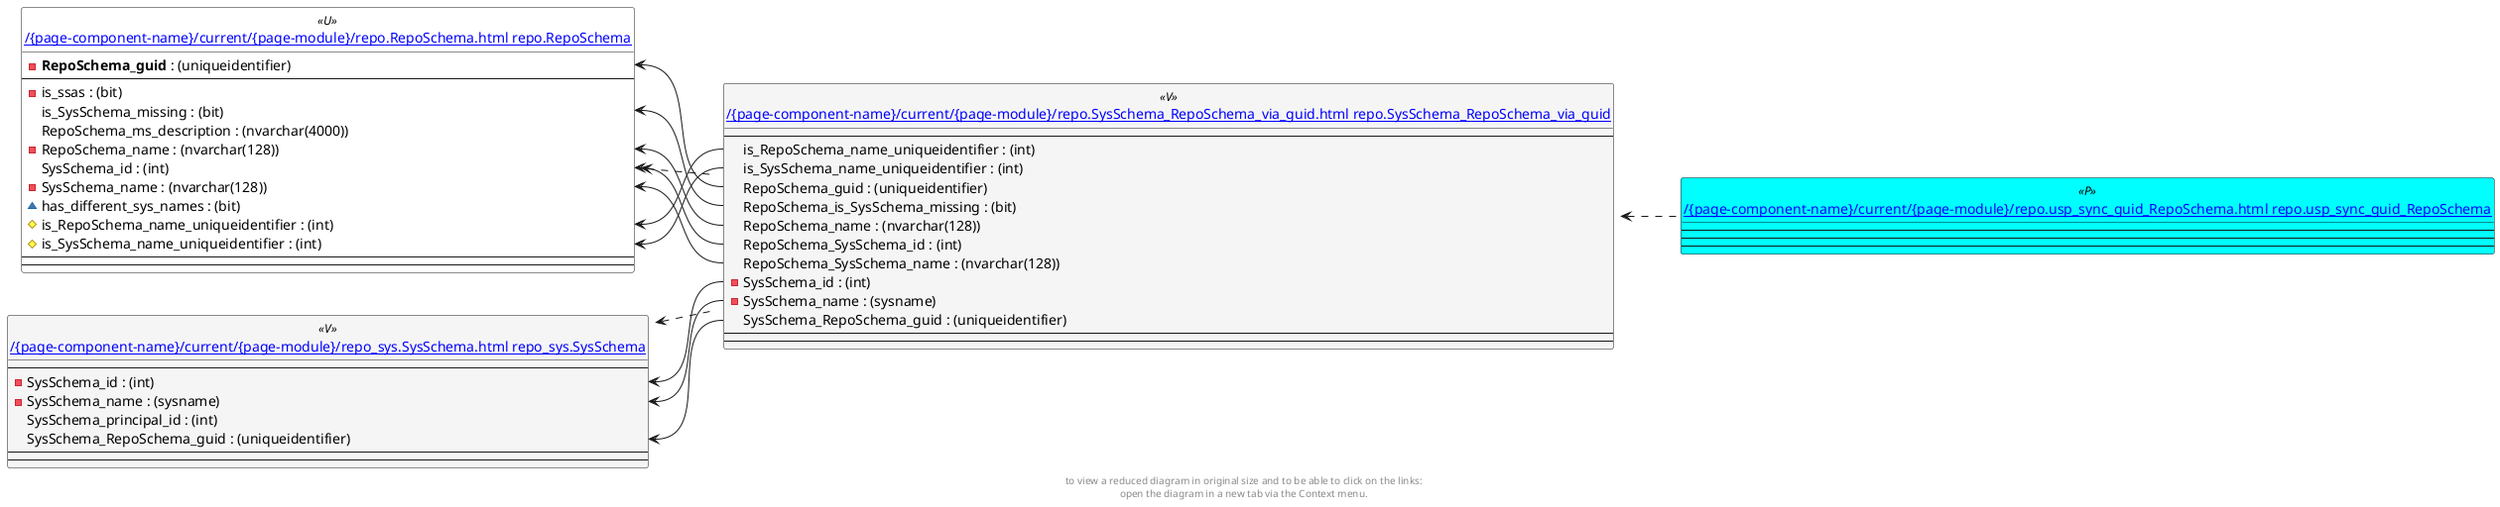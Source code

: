 @startuml
left to right direction
'top to bottom direction
hide circle
'avoide "." issues:
set namespaceSeparator none


skinparam class {
  BackgroundColor White
  BackgroundColor<<FN>> Yellow
  BackgroundColor<<FS>> Yellow
  BackgroundColor<<FT>> LightGray
  BackgroundColor<<IF>> Yellow
  BackgroundColor<<IS>> Yellow
  BackgroundColor<<P>> Aqua
  BackgroundColor<<PC>> Aqua
  BackgroundColor<<SN>> Yellow
  BackgroundColor<<SO>> SlateBlue
  BackgroundColor<<TF>> LightGray
  BackgroundColor<<TR>> Tomato
  BackgroundColor<<U>> White
  BackgroundColor<<V>> WhiteSmoke
  BackgroundColor<<X>> Aqua
}


entity "[[{site-url}/{page-component-name}/current/{page-module}/repo.RepoSchema.html repo.RepoSchema]]" as repo.RepoSchema << U >> {
  - **RepoSchema_guid** : (uniqueidentifier)
  --
  - is_ssas : (bit)
  is_SysSchema_missing : (bit)
  RepoSchema_ms_description : (nvarchar(4000))
  - RepoSchema_name : (nvarchar(128))
  SysSchema_id : (int)
  - SysSchema_name : (nvarchar(128))
  ~ has_different_sys_names : (bit)
  # is_RepoSchema_name_uniqueidentifier : (int)
  # is_SysSchema_name_uniqueidentifier : (int)
  --
  --
}

entity "[[{site-url}/{page-component-name}/current/{page-module}/repo.SysSchema_RepoSchema_via_guid.html repo.SysSchema_RepoSchema_via_guid]]" as repo.SysSchema_RepoSchema_via_guid << V >> {
  --
  is_RepoSchema_name_uniqueidentifier : (int)
  is_SysSchema_name_uniqueidentifier : (int)
  RepoSchema_guid : (uniqueidentifier)
  RepoSchema_is_SysSchema_missing : (bit)
  RepoSchema_name : (nvarchar(128))
  RepoSchema_SysSchema_id : (int)
  RepoSchema_SysSchema_name : (nvarchar(128))
  - SysSchema_id : (int)
  - SysSchema_name : (sysname)
  SysSchema_RepoSchema_guid : (uniqueidentifier)
  --
  --
}

entity "[[{site-url}/{page-component-name}/current/{page-module}/repo.usp_sync_guid_RepoSchema.html repo.usp_sync_guid_RepoSchema]]" as repo.usp_sync_guid_RepoSchema << P >> {
  --
  --
  --
}

entity "[[{site-url}/{page-component-name}/current/{page-module}/repo_sys.SysSchema.html repo_sys.SysSchema]]" as repo_sys.SysSchema << V >> {
  --
  - SysSchema_id : (int)
  - SysSchema_name : (sysname)
  SysSchema_principal_id : (int)
  SysSchema_RepoSchema_guid : (uniqueidentifier)
  --
  --
}

repo.RepoSchema <.. repo.SysSchema_RepoSchema_via_guid
repo.SysSchema_RepoSchema_via_guid <.. repo.usp_sync_guid_RepoSchema
repo_sys.SysSchema <.. repo.SysSchema_RepoSchema_via_guid
repo.RepoSchema::is_RepoSchema_name_uniqueidentifier <-- repo.SysSchema_RepoSchema_via_guid::is_RepoSchema_name_uniqueidentifier
repo.RepoSchema::is_SysSchema_missing <-- repo.SysSchema_RepoSchema_via_guid::RepoSchema_is_SysSchema_missing
repo.RepoSchema::is_SysSchema_name_uniqueidentifier <-- repo.SysSchema_RepoSchema_via_guid::is_SysSchema_name_uniqueidentifier
repo.RepoSchema::RepoSchema_guid <-- repo.SysSchema_RepoSchema_via_guid::RepoSchema_guid
repo.RepoSchema::RepoSchema_name <-- repo.SysSchema_RepoSchema_via_guid::RepoSchema_name
repo.RepoSchema::SysSchema_id <-- repo.SysSchema_RepoSchema_via_guid::RepoSchema_SysSchema_id
repo.RepoSchema::SysSchema_name <-- repo.SysSchema_RepoSchema_via_guid::RepoSchema_SysSchema_name
repo_sys.SysSchema::SysSchema_id <-- repo.SysSchema_RepoSchema_via_guid::SysSchema_id
repo_sys.SysSchema::SysSchema_name <-- repo.SysSchema_RepoSchema_via_guid::SysSchema_name
repo_sys.SysSchema::SysSchema_RepoSchema_guid <-- repo.SysSchema_RepoSchema_via_guid::SysSchema_RepoSchema_guid
footer
to view a reduced diagram in original size and to be able to click on the links:
open the diagram in a new tab via the Context menu.
end footer

@enduml

